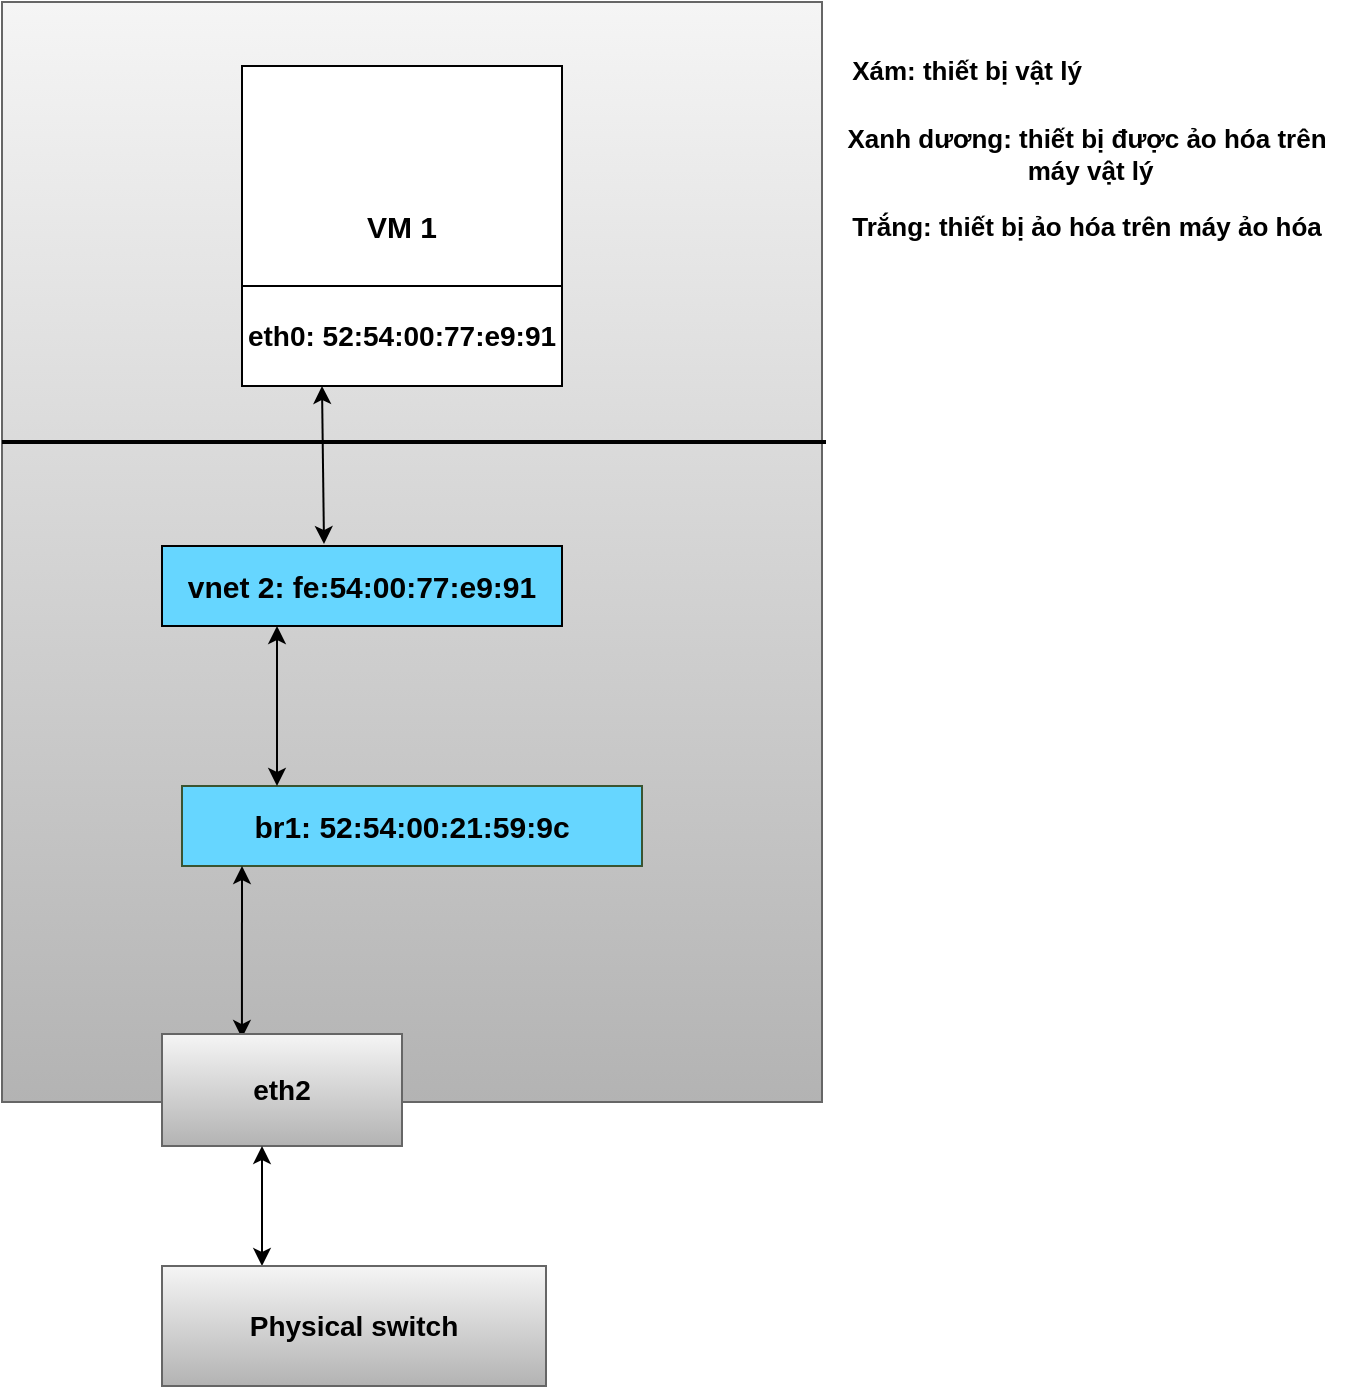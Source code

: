 <mxfile version="21.0.4" type="device"><diagram name="Page-1" id="_H_e4qjO2QArLTkm0Mi0"><mxGraphModel dx="1434" dy="796" grid="1" gridSize="12" guides="1" tooltips="1" connect="1" arrows="1" fold="1" page="1" pageScale="1" pageWidth="850" pageHeight="1100" math="0" shadow="0"><root><mxCell id="0"/><mxCell id="1" parent="0"/><mxCell id="dHifzUi45EzrJraFTFe8-15" value="" style="rounded=0;whiteSpace=wrap;html=1;fillColor=#f5f5f5;strokeColor=#666666;gradientColor=#b3b3b3;" vertex="1" parent="1"><mxGeometry x="160" y="48" width="410" height="550" as="geometry"/></mxCell><mxCell id="dHifzUi45EzrJraFTFe8-1" value="&lt;b style=&quot;font-size: 15px;&quot;&gt;VM 1&lt;/b&gt;" style="whiteSpace=wrap;html=1;aspect=fixed;fontSize=15;" vertex="1" parent="1"><mxGeometry x="280" y="80" width="160" height="160" as="geometry"/></mxCell><mxCell id="dHifzUi45EzrJraFTFe8-3" value="" style="endArrow=classic;startArrow=classic;html=1;rounded=0;entryX=0.25;entryY=1;entryDx=0;entryDy=0;fontStyle=1;fontSize=15;exitX=0.405;exitY=-0.025;exitDx=0;exitDy=0;exitPerimeter=0;" edge="1" parent="1" source="dHifzUi45EzrJraFTFe8-4" target="dHifzUi45EzrJraFTFe8-7"><mxGeometry width="50" height="50" relative="1" as="geometry"><mxPoint x="305" y="320" as="sourcePoint"/><mxPoint x="555" y="270" as="targetPoint"/></mxGeometry></mxCell><mxCell id="dHifzUi45EzrJraFTFe8-4" value="vnet 2:&amp;nbsp;fe:54:00:77:e9:91" style="rounded=0;whiteSpace=wrap;html=1;fontStyle=1;fontSize=15;fillColor=#66D6FF;" vertex="1" parent="1"><mxGeometry x="240" y="320" width="200" height="40" as="geometry"/></mxCell><mxCell id="dHifzUi45EzrJraFTFe8-5" value="&lt;font color=&quot;#000000&quot;&gt;&lt;b style=&quot;font-size: 15px;&quot;&gt;br1:&amp;nbsp;&lt;/b&gt;&lt;b&gt;52:54:00:21:59:9c&lt;/b&gt;&lt;/font&gt;" style="rounded=0;whiteSpace=wrap;html=1;fontSize=15;fillColor=#66D6FF;fontColor=#ffffff;strokeColor=#3A5431;" vertex="1" parent="1"><mxGeometry x="250" y="440" width="230" height="40" as="geometry"/></mxCell><mxCell id="dHifzUi45EzrJraFTFe8-6" value="" style="endArrow=classic;startArrow=classic;html=1;rounded=0;entryX=0.5;entryY=1;entryDx=0;entryDy=0;fontStyle=1;fontSize=15;" edge="1" parent="1"><mxGeometry width="50" height="50" relative="1" as="geometry"><mxPoint x="297.5" y="440" as="sourcePoint"/><mxPoint x="297.5" y="360" as="targetPoint"/><Array as="points"/></mxGeometry></mxCell><mxCell id="dHifzUi45EzrJraFTFe8-7" value="&lt;b&gt;&lt;font style=&quot;font-size: 14px;&quot;&gt;eth0: 52:54:00:77:e9:91&lt;/font&gt;&lt;/b&gt;" style="rounded=0;whiteSpace=wrap;html=1;" vertex="1" parent="1"><mxGeometry x="280" y="190" width="160" height="50" as="geometry"/></mxCell><mxCell id="dHifzUi45EzrJraFTFe8-9" value="" style="endArrow=classic;startArrow=classic;html=1;rounded=0;exitX=0.333;exitY=0.036;exitDx=0;exitDy=0;exitPerimeter=0;" edge="1" parent="1" source="dHifzUi45EzrJraFTFe8-10"><mxGeometry width="50" height="50" relative="1" as="geometry"><mxPoint x="280" y="560" as="sourcePoint"/><mxPoint x="280" y="480" as="targetPoint"/></mxGeometry></mxCell><mxCell id="dHifzUi45EzrJraFTFe8-10" value="&lt;b&gt;&lt;font style=&quot;font-size: 14px;&quot;&gt;eth2&lt;/font&gt;&lt;/b&gt;" style="rounded=0;whiteSpace=wrap;html=1;fillColor=#f5f5f5;gradientColor=#b3b3b3;strokeColor=#666666;" vertex="1" parent="1"><mxGeometry x="240" y="564" width="120" height="56" as="geometry"/></mxCell><mxCell id="dHifzUi45EzrJraFTFe8-14" style="edgeStyle=orthogonalEdgeStyle;rounded=0;orthogonalLoop=1;jettySize=auto;html=1;exitX=0.5;exitY=1;exitDx=0;exitDy=0;" edge="1" parent="1"><mxGeometry relative="1" as="geometry"><mxPoint x="435" y="590" as="sourcePoint"/><mxPoint x="435" y="590" as="targetPoint"/></mxGeometry></mxCell><mxCell id="dHifzUi45EzrJraFTFe8-16" value="" style="endArrow=classic;startArrow=classic;html=1;rounded=0;" edge="1" parent="1"><mxGeometry width="50" height="50" relative="1" as="geometry"><mxPoint x="290" y="680" as="sourcePoint"/><mxPoint x="290" y="620" as="targetPoint"/></mxGeometry></mxCell><mxCell id="dHifzUi45EzrJraFTFe8-17" value="&lt;b&gt;&lt;font style=&quot;font-size: 14px;&quot;&gt;Physical switch&lt;/font&gt;&lt;/b&gt;" style="rounded=0;whiteSpace=wrap;html=1;fillColor=#f5f5f5;gradientColor=#b3b3b3;strokeColor=#666666;" vertex="1" parent="1"><mxGeometry x="240" y="680" width="192" height="60" as="geometry"/></mxCell><mxCell id="dHifzUi45EzrJraFTFe8-18" value="" style="endArrow=none;html=1;rounded=0;strokeWidth=2;exitX=0;exitY=0.4;exitDx=0;exitDy=0;exitPerimeter=0;" edge="1" parent="1" source="dHifzUi45EzrJraFTFe8-15"><mxGeometry width="50" height="50" relative="1" as="geometry"><mxPoint x="156" y="268" as="sourcePoint"/><mxPoint x="572" y="268" as="targetPoint"/></mxGeometry></mxCell><mxCell id="dHifzUi45EzrJraFTFe8-19" value="Xám: thiết bị vật lý" style="text;html=1;align=center;verticalAlign=middle;resizable=0;points=[];autosize=1;strokeColor=none;fillColor=none;fontStyle=1;fontSize=13;" vertex="1" parent="1"><mxGeometry x="570" y="64" width="144" height="36" as="geometry"/></mxCell><mxCell id="dHifzUi45EzrJraFTFe8-22" value="Xanh dương: thiết bị được ảo hóa trên&lt;br&gt;&amp;nbsp;máy vật lý" style="text;html=1;align=center;verticalAlign=middle;resizable=0;points=[];autosize=1;strokeColor=none;fillColor=none;fontStyle=1;fontSize=13;" vertex="1" parent="1"><mxGeometry x="570" y="100" width="264" height="48" as="geometry"/></mxCell><mxCell id="dHifzUi45EzrJraFTFe8-23" value="Trắng: thiết bị ảo hóa trên máy ảo hóa" style="text;html=1;align=center;verticalAlign=middle;resizable=0;points=[];autosize=1;strokeColor=none;fillColor=none;fontStyle=1;fontSize=13;" vertex="1" parent="1"><mxGeometry x="570" y="142" width="264" height="36" as="geometry"/></mxCell></root></mxGraphModel></diagram></mxfile>